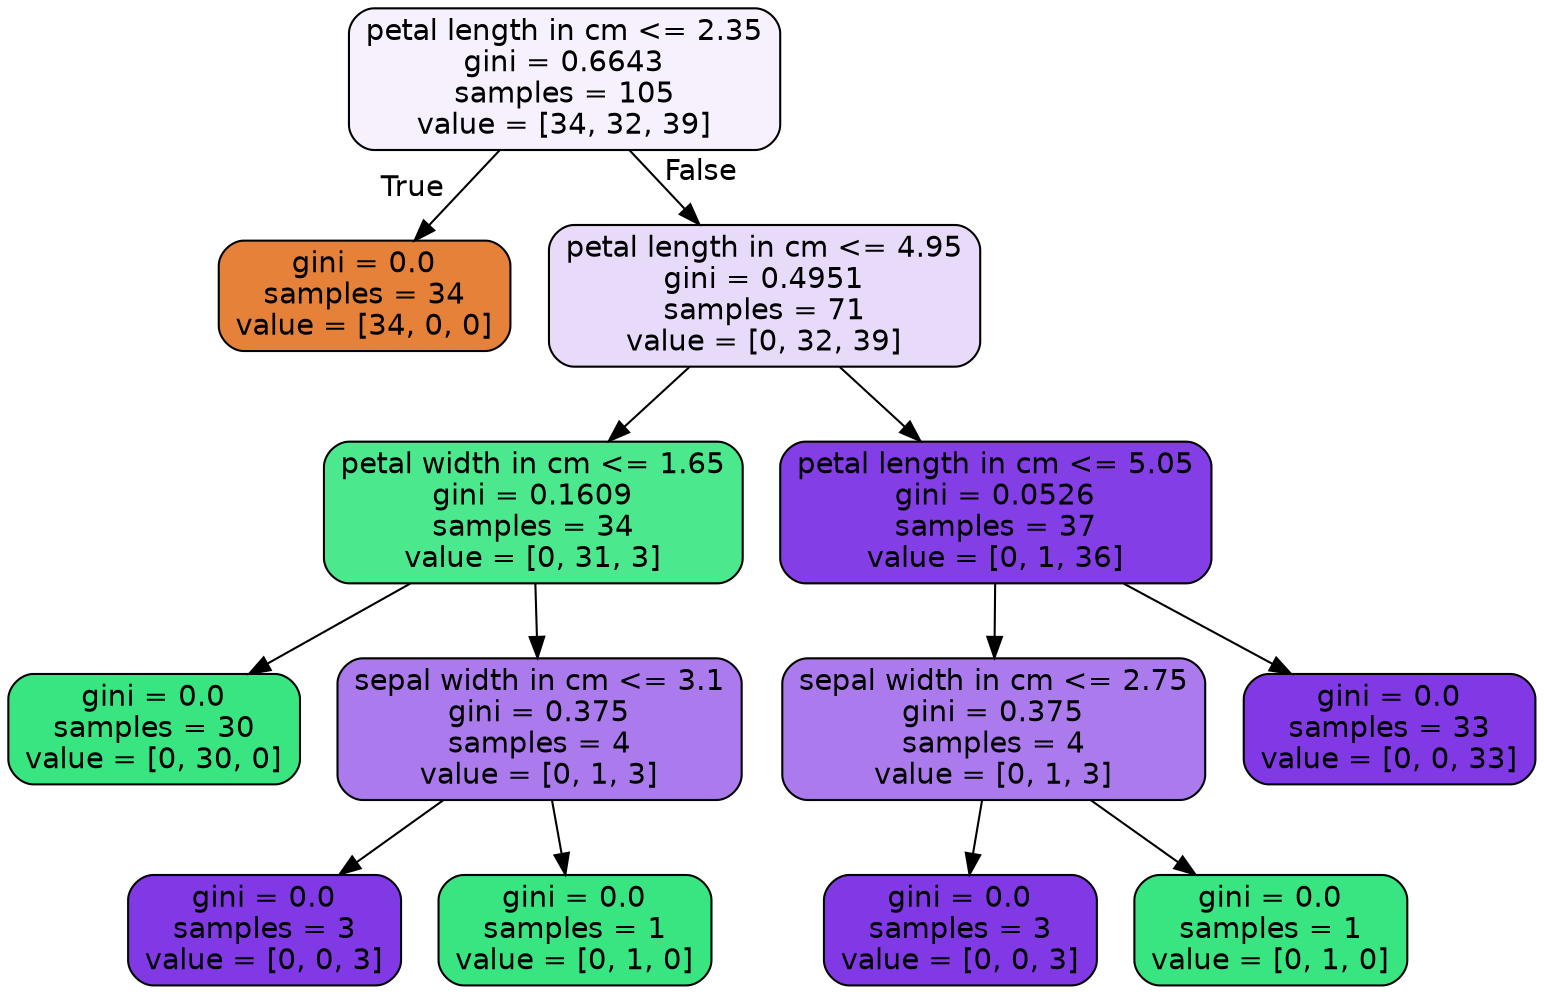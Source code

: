 digraph Tree {
node [shape=box, style="filled, rounded", color="black", fontname=helvetica] ;
edge [fontname=helvetica] ;
0 [label="petal length in cm <= 2.35\ngini = 0.6643\nsamples = 105\nvalue = [34, 32, 39]", fillcolor="#8139e512"] ;
1 [label="gini = 0.0\nsamples = 34\nvalue = [34, 0, 0]", fillcolor="#e58139ff"] ;
0 -> 1 [labeldistance=2.5, labelangle=45, headlabel="True"] ;
2 [label="petal length in cm <= 4.95\ngini = 0.4951\nsamples = 71\nvalue = [0, 32, 39]", fillcolor="#8139e52e"] ;
0 -> 2 [labeldistance=2.5, labelangle=-45, headlabel="False"] ;
3 [label="petal width in cm <= 1.65\ngini = 0.1609\nsamples = 34\nvalue = [0, 31, 3]", fillcolor="#39e581e6"] ;
2 -> 3 ;
4 [label="gini = 0.0\nsamples = 30\nvalue = [0, 30, 0]", fillcolor="#39e581ff"] ;
3 -> 4 ;
5 [label="sepal width in cm <= 3.1\ngini = 0.375\nsamples = 4\nvalue = [0, 1, 3]", fillcolor="#8139e5aa"] ;
3 -> 5 ;
6 [label="gini = 0.0\nsamples = 3\nvalue = [0, 0, 3]", fillcolor="#8139e5ff"] ;
5 -> 6 ;
7 [label="gini = 0.0\nsamples = 1\nvalue = [0, 1, 0]", fillcolor="#39e581ff"] ;
5 -> 7 ;
8 [label="petal length in cm <= 5.05\ngini = 0.0526\nsamples = 37\nvalue = [0, 1, 36]", fillcolor="#8139e5f8"] ;
2 -> 8 ;
9 [label="sepal width in cm <= 2.75\ngini = 0.375\nsamples = 4\nvalue = [0, 1, 3]", fillcolor="#8139e5aa"] ;
8 -> 9 ;
10 [label="gini = 0.0\nsamples = 3\nvalue = [0, 0, 3]", fillcolor="#8139e5ff"] ;
9 -> 10 ;
11 [label="gini = 0.0\nsamples = 1\nvalue = [0, 1, 0]", fillcolor="#39e581ff"] ;
9 -> 11 ;
12 [label="gini = 0.0\nsamples = 33\nvalue = [0, 0, 33]", fillcolor="#8139e5ff"] ;
8 -> 12 ;
}